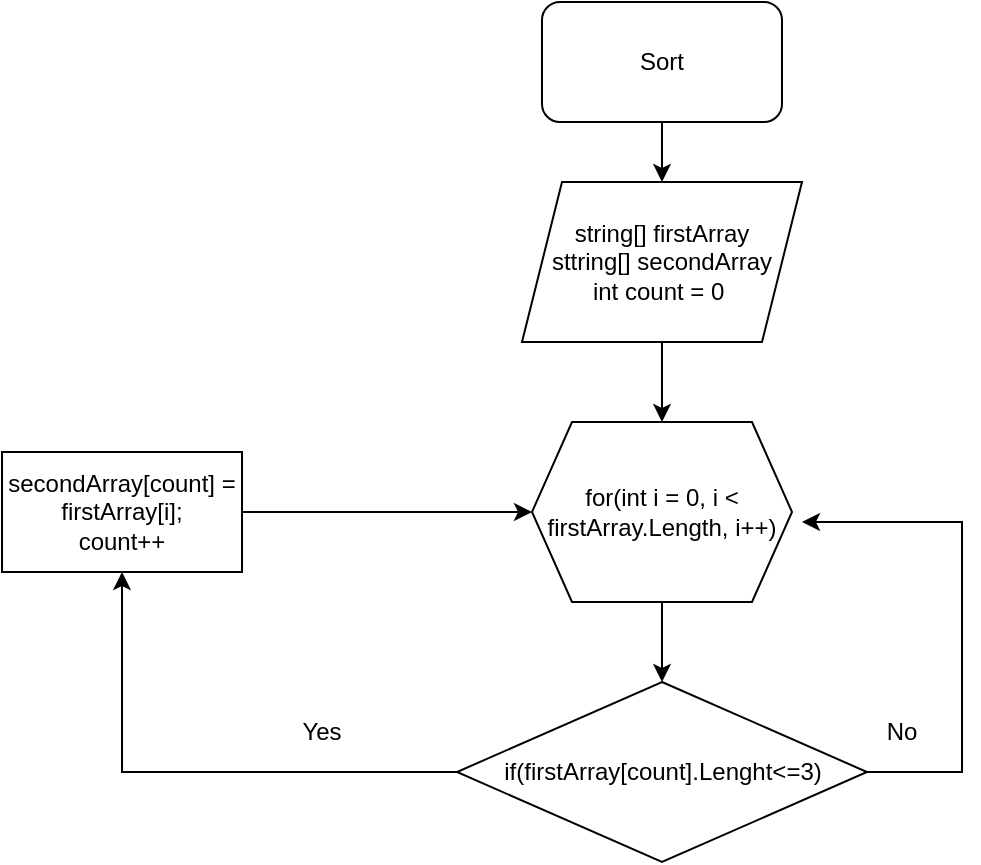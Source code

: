 <mxfile version="20.8.20" type="device"><diagram name="Страница 1" id="c5D0FORGFtxl2WAcpcJ5"><mxGraphModel dx="1050" dy="581" grid="1" gridSize="10" guides="1" tooltips="1" connect="1" arrows="1" fold="1" page="1" pageScale="1" pageWidth="827" pageHeight="1169" math="0" shadow="0"><root><mxCell id="0"/><mxCell id="1" parent="0"/><mxCell id="mCTwGMO2QdZesEFXAcVk-3" value="" style="edgeStyle=orthogonalEdgeStyle;rounded=0;orthogonalLoop=1;jettySize=auto;html=1;" edge="1" parent="1" source="mCTwGMO2QdZesEFXAcVk-1" target="mCTwGMO2QdZesEFXAcVk-2"><mxGeometry relative="1" as="geometry"/></mxCell><mxCell id="mCTwGMO2QdZesEFXAcVk-1" value="Sort" style="rounded=1;whiteSpace=wrap;html=1;" vertex="1" parent="1"><mxGeometry x="330" y="80" width="120" height="60" as="geometry"/></mxCell><mxCell id="mCTwGMO2QdZesEFXAcVk-5" value="" style="edgeStyle=orthogonalEdgeStyle;rounded=0;orthogonalLoop=1;jettySize=auto;html=1;" edge="1" parent="1" source="mCTwGMO2QdZesEFXAcVk-2" target="mCTwGMO2QdZesEFXAcVk-4"><mxGeometry relative="1" as="geometry"/></mxCell><mxCell id="mCTwGMO2QdZesEFXAcVk-2" value="string[] firstArray&lt;br&gt;sttring[] secondArray&lt;br&gt;int count = 0&amp;nbsp;" style="shape=parallelogram;perimeter=parallelogramPerimeter;whiteSpace=wrap;html=1;fixedSize=1;" vertex="1" parent="1"><mxGeometry x="320" y="170" width="140" height="80" as="geometry"/></mxCell><mxCell id="mCTwGMO2QdZesEFXAcVk-7" value="" style="edgeStyle=orthogonalEdgeStyle;rounded=0;orthogonalLoop=1;jettySize=auto;html=1;" edge="1" parent="1" source="mCTwGMO2QdZesEFXAcVk-4" target="mCTwGMO2QdZesEFXAcVk-6"><mxGeometry relative="1" as="geometry"/></mxCell><mxCell id="mCTwGMO2QdZesEFXAcVk-4" value="for(int i = 0, i &amp;lt; firstArray.Length, i++)" style="shape=hexagon;perimeter=hexagonPerimeter2;whiteSpace=wrap;html=1;fixedSize=1;" vertex="1" parent="1"><mxGeometry x="325" y="290" width="130" height="90" as="geometry"/></mxCell><mxCell id="mCTwGMO2QdZesEFXAcVk-9" style="edgeStyle=orthogonalEdgeStyle;rounded=0;orthogonalLoop=1;jettySize=auto;html=1;entryX=0.5;entryY=1;entryDx=0;entryDy=0;" edge="1" parent="1" source="mCTwGMO2QdZesEFXAcVk-6" target="mCTwGMO2QdZesEFXAcVk-8"><mxGeometry relative="1" as="geometry"/></mxCell><mxCell id="mCTwGMO2QdZesEFXAcVk-11" style="edgeStyle=orthogonalEdgeStyle;rounded=0;orthogonalLoop=1;jettySize=auto;html=1;" edge="1" parent="1" source="mCTwGMO2QdZesEFXAcVk-6"><mxGeometry relative="1" as="geometry"><mxPoint x="460" y="340" as="targetPoint"/><Array as="points"><mxPoint x="540" y="465"/><mxPoint x="540" y="340"/></Array></mxGeometry></mxCell><mxCell id="mCTwGMO2QdZesEFXAcVk-6" value="if(firstArray[count].Lenght&amp;lt;=3)" style="rhombus;whiteSpace=wrap;html=1;" vertex="1" parent="1"><mxGeometry x="287.5" y="420" width="205" height="90" as="geometry"/></mxCell><mxCell id="mCTwGMO2QdZesEFXAcVk-10" style="edgeStyle=orthogonalEdgeStyle;rounded=0;orthogonalLoop=1;jettySize=auto;html=1;" edge="1" parent="1" source="mCTwGMO2QdZesEFXAcVk-8" target="mCTwGMO2QdZesEFXAcVk-4"><mxGeometry relative="1" as="geometry"/></mxCell><mxCell id="mCTwGMO2QdZesEFXAcVk-8" value="secondArray[count] = firstArray[i];&lt;br&gt;count++" style="rounded=0;whiteSpace=wrap;html=1;" vertex="1" parent="1"><mxGeometry x="60" y="305" width="120" height="60" as="geometry"/></mxCell><mxCell id="mCTwGMO2QdZesEFXAcVk-12" value="Yes" style="text;html=1;strokeColor=none;fillColor=none;align=center;verticalAlign=middle;whiteSpace=wrap;rounded=0;" vertex="1" parent="1"><mxGeometry x="190" y="430" width="60" height="30" as="geometry"/></mxCell><mxCell id="mCTwGMO2QdZesEFXAcVk-13" value="No" style="text;html=1;strokeColor=none;fillColor=none;align=center;verticalAlign=middle;whiteSpace=wrap;rounded=0;" vertex="1" parent="1"><mxGeometry x="480" y="430" width="60" height="30" as="geometry"/></mxCell></root></mxGraphModel></diagram></mxfile>
